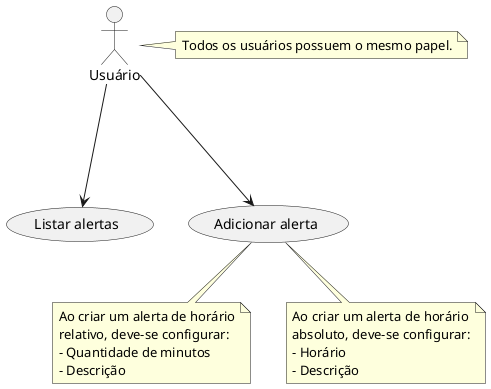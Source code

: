 @startuml "Casos de uso"

:Usuário: as Usuario
(Listar alertas) as (listar)
(Adicionar alerta) as (adicionar)

note right of Usuario : Todos os usuários possuem o mesmo papel.

Usuario ---> (listar)
Usuario ---> (adicionar)

note "Ao criar um alerta de horário\nrelativo, deve-se configurar:\n- Quantidade de minutos\n- Descrição" as N3
note "Ao criar um alerta de horário\nabsoluto, deve-se configurar:\n- Horário\n- Descrição" as N2

(adicionar) .. N2
(adicionar) .. N3

@enduml
